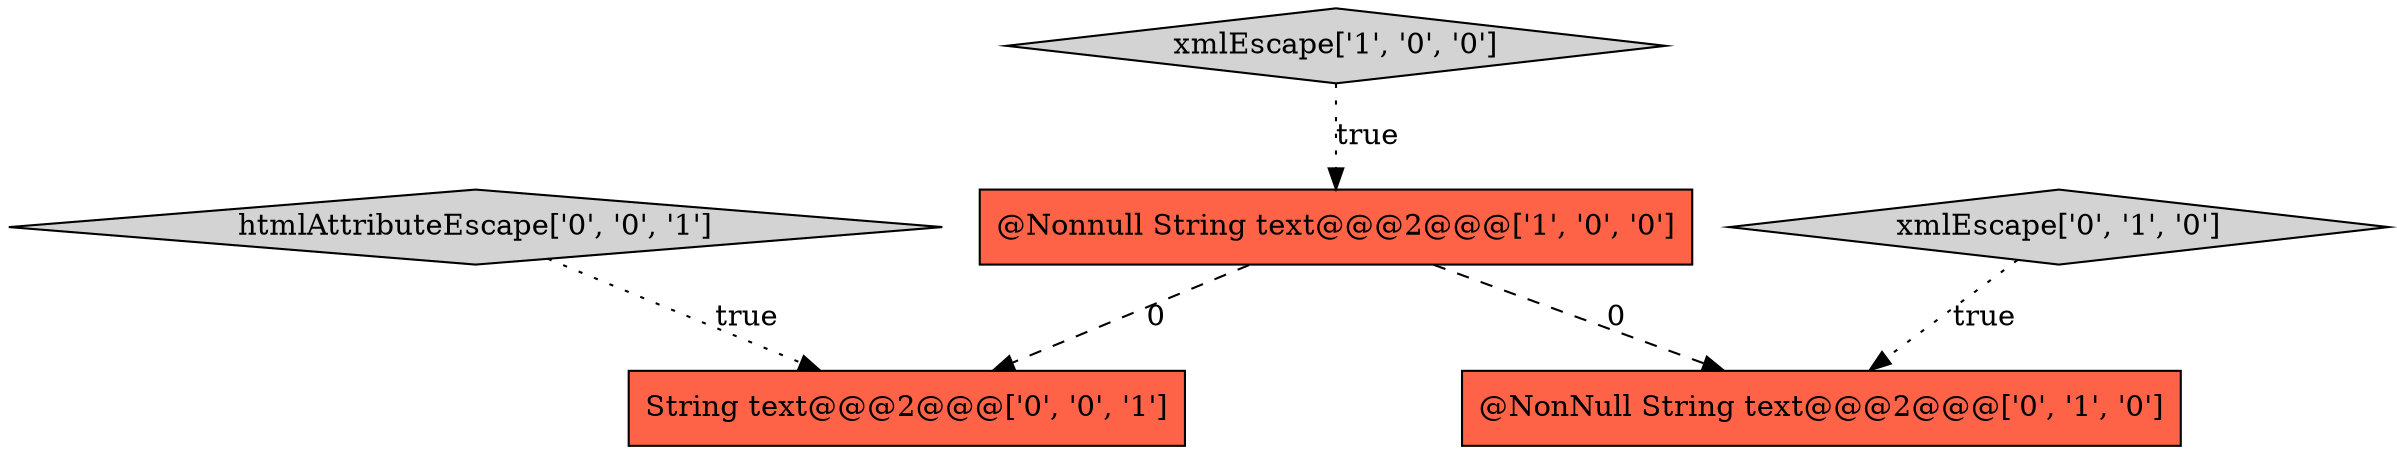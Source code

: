 digraph {
5 [style = filled, label = "String text@@@2@@@['0', '0', '1']", fillcolor = tomato, shape = box image = "AAA0AAABBB3BBB"];
4 [style = filled, label = "htmlAttributeEscape['0', '0', '1']", fillcolor = lightgray, shape = diamond image = "AAA0AAABBB3BBB"];
3 [style = filled, label = "xmlEscape['0', '1', '0']", fillcolor = lightgray, shape = diamond image = "AAA0AAABBB2BBB"];
2 [style = filled, label = "@NonNull String text@@@2@@@['0', '1', '0']", fillcolor = tomato, shape = box image = "AAA1AAABBB2BBB"];
0 [style = filled, label = "@Nonnull String text@@@2@@@['1', '0', '0']", fillcolor = tomato, shape = box image = "AAA1AAABBB1BBB"];
1 [style = filled, label = "xmlEscape['1', '0', '0']", fillcolor = lightgray, shape = diamond image = "AAA0AAABBB1BBB"];
4->5 [style = dotted, label="true"];
0->2 [style = dashed, label="0"];
1->0 [style = dotted, label="true"];
0->5 [style = dashed, label="0"];
3->2 [style = dotted, label="true"];
}
